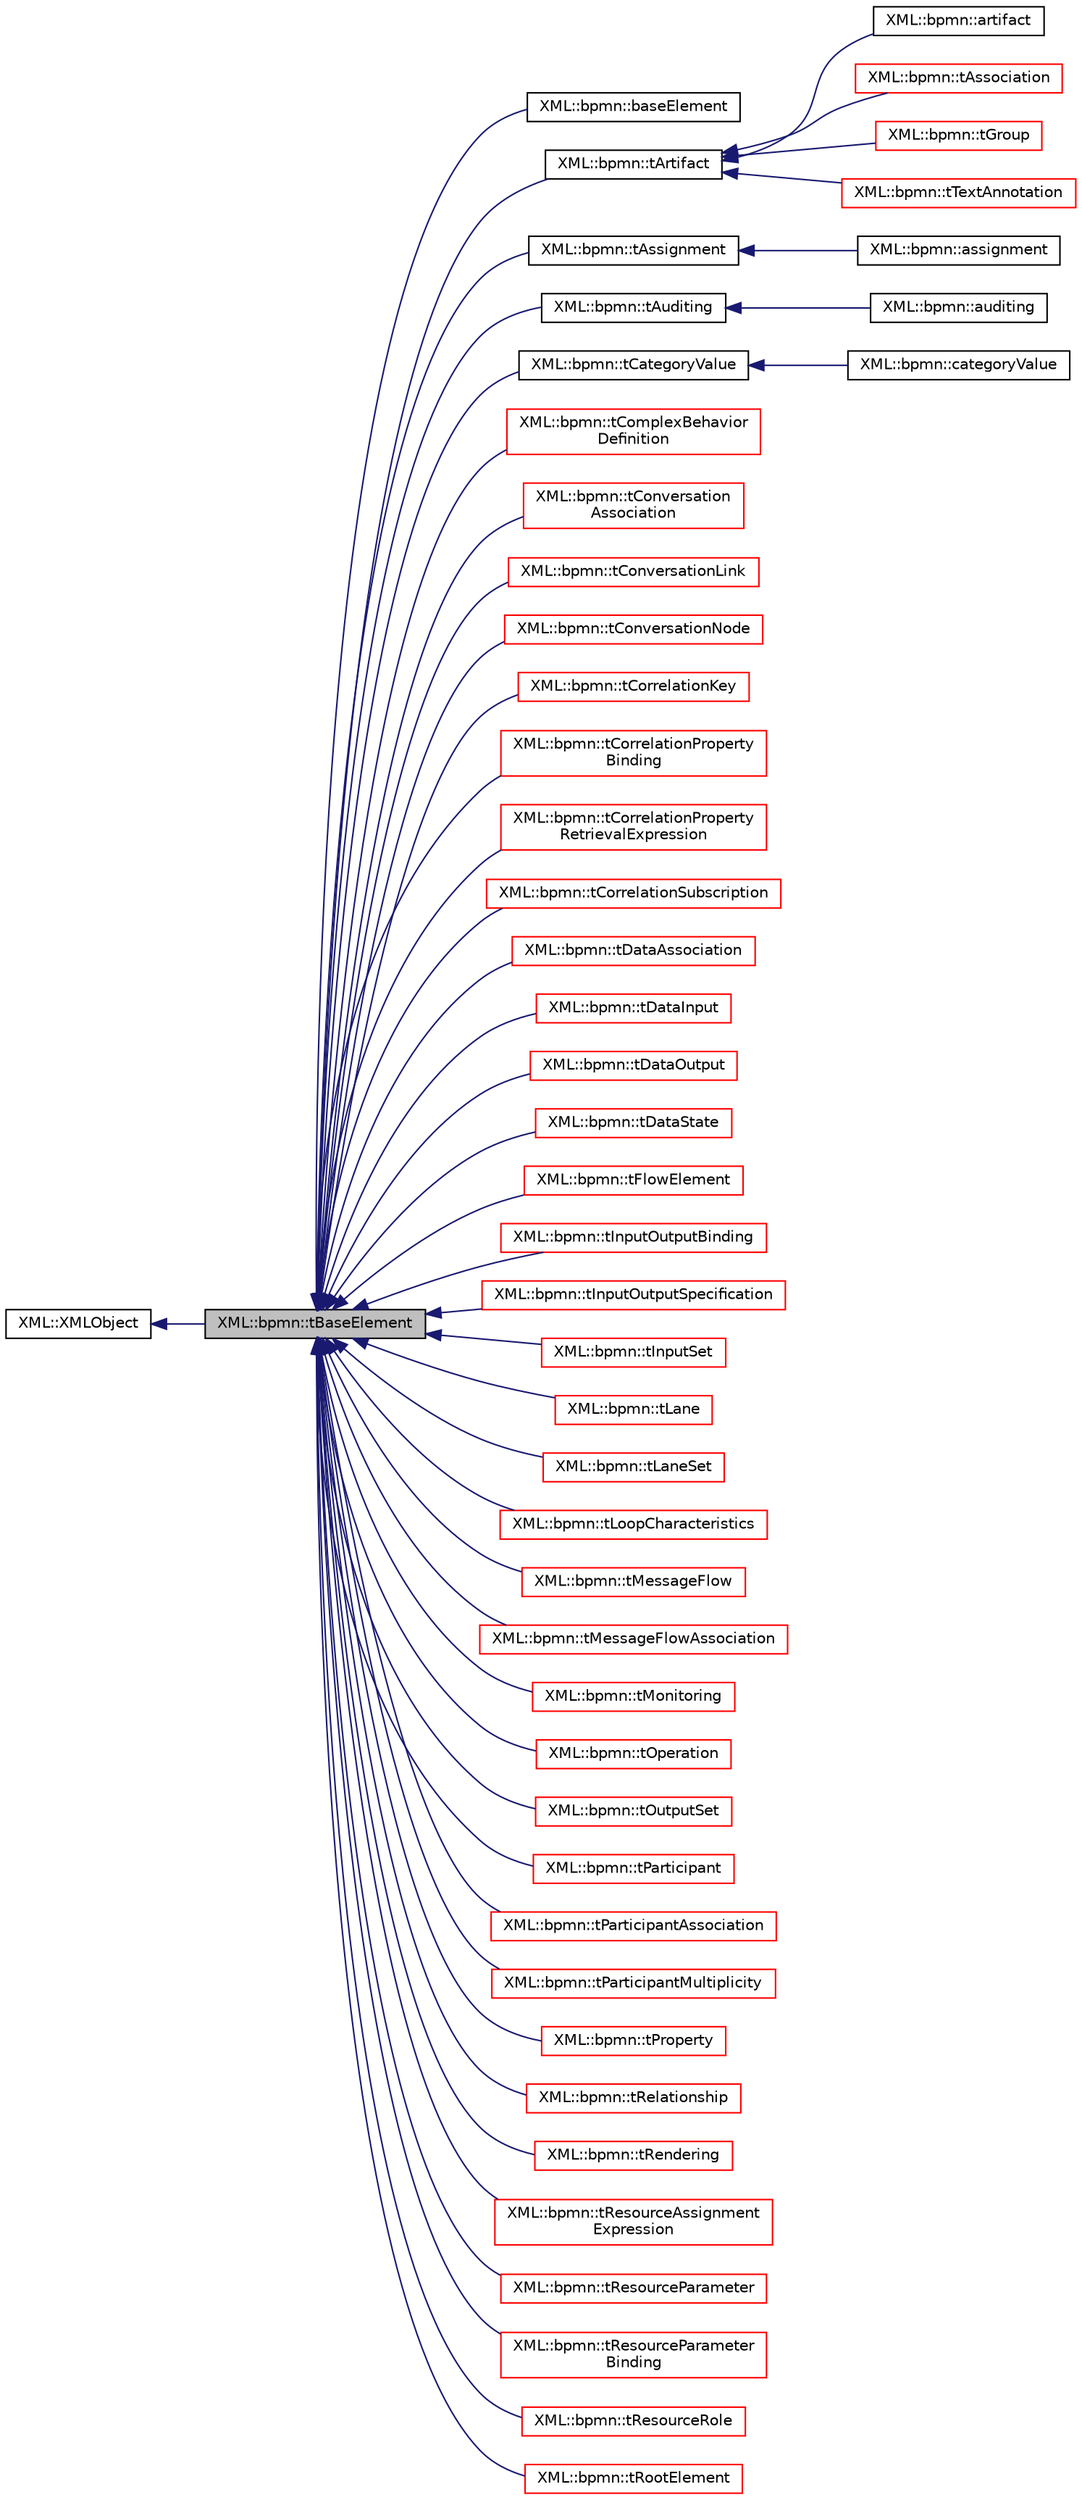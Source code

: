 digraph "XML::bpmn::tBaseElement"
{
 // LATEX_PDF_SIZE
  edge [fontname="Helvetica",fontsize="10",labelfontname="Helvetica",labelfontsize="10"];
  node [fontname="Helvetica",fontsize="10",shape=record];
  rankdir="LR";
  Node1 [label="XML::bpmn::tBaseElement",height=0.2,width=0.4,color="black", fillcolor="grey75", style="filled", fontcolor="black",tooltip=" "];
  Node2 -> Node1 [dir="back",color="midnightblue",fontsize="10",style="solid",fontname="Helvetica"];
  Node2 [label="XML::XMLObject",height=0.2,width=0.4,color="black", fillcolor="white", style="filled",URL="$classXML_1_1XMLObject.html",tooltip=" "];
  Node1 -> Node3 [dir="back",color="midnightblue",fontsize="10",style="solid",fontname="Helvetica"];
  Node3 [label="XML::bpmn::baseElement",height=0.2,width=0.4,color="black", fillcolor="white", style="filled",URL="$classXML_1_1bpmn_1_1baseElement.html",tooltip=" "];
  Node1 -> Node4 [dir="back",color="midnightblue",fontsize="10",style="solid",fontname="Helvetica"];
  Node4 [label="XML::bpmn::tArtifact",height=0.2,width=0.4,color="black", fillcolor="white", style="filled",URL="$classXML_1_1bpmn_1_1tArtifact.html",tooltip=" "];
  Node4 -> Node5 [dir="back",color="midnightblue",fontsize="10",style="solid",fontname="Helvetica"];
  Node5 [label="XML::bpmn::artifact",height=0.2,width=0.4,color="black", fillcolor="white", style="filled",URL="$classXML_1_1bpmn_1_1artifact.html",tooltip=" "];
  Node4 -> Node6 [dir="back",color="midnightblue",fontsize="10",style="solid",fontname="Helvetica"];
  Node6 [label="XML::bpmn::tAssociation",height=0.2,width=0.4,color="red", fillcolor="white", style="filled",URL="$classXML_1_1bpmn_1_1tAssociation.html",tooltip=" "];
  Node4 -> Node8 [dir="back",color="midnightblue",fontsize="10",style="solid",fontname="Helvetica"];
  Node8 [label="XML::bpmn::tGroup",height=0.2,width=0.4,color="red", fillcolor="white", style="filled",URL="$classXML_1_1bpmn_1_1tGroup.html",tooltip=" "];
  Node4 -> Node10 [dir="back",color="midnightblue",fontsize="10",style="solid",fontname="Helvetica"];
  Node10 [label="XML::bpmn::tTextAnnotation",height=0.2,width=0.4,color="red", fillcolor="white", style="filled",URL="$classXML_1_1bpmn_1_1tTextAnnotation.html",tooltip=" "];
  Node1 -> Node12 [dir="back",color="midnightblue",fontsize="10",style="solid",fontname="Helvetica"];
  Node12 [label="XML::bpmn::tAssignment",height=0.2,width=0.4,color="black", fillcolor="white", style="filled",URL="$classXML_1_1bpmn_1_1tAssignment.html",tooltip=" "];
  Node12 -> Node13 [dir="back",color="midnightblue",fontsize="10",style="solid",fontname="Helvetica"];
  Node13 [label="XML::bpmn::assignment",height=0.2,width=0.4,color="black", fillcolor="white", style="filled",URL="$classXML_1_1bpmn_1_1assignment.html",tooltip=" "];
  Node1 -> Node14 [dir="back",color="midnightblue",fontsize="10",style="solid",fontname="Helvetica"];
  Node14 [label="XML::bpmn::tAuditing",height=0.2,width=0.4,color="black", fillcolor="white", style="filled",URL="$classXML_1_1bpmn_1_1tAuditing.html",tooltip=" "];
  Node14 -> Node15 [dir="back",color="midnightblue",fontsize="10",style="solid",fontname="Helvetica"];
  Node15 [label="XML::bpmn::auditing",height=0.2,width=0.4,color="black", fillcolor="white", style="filled",URL="$classXML_1_1bpmn_1_1auditing.html",tooltip=" "];
  Node1 -> Node16 [dir="back",color="midnightblue",fontsize="10",style="solid",fontname="Helvetica"];
  Node16 [label="XML::bpmn::tCategoryValue",height=0.2,width=0.4,color="black", fillcolor="white", style="filled",URL="$classXML_1_1bpmn_1_1tCategoryValue.html",tooltip=" "];
  Node16 -> Node17 [dir="back",color="midnightblue",fontsize="10",style="solid",fontname="Helvetica"];
  Node17 [label="XML::bpmn::categoryValue",height=0.2,width=0.4,color="black", fillcolor="white", style="filled",URL="$classXML_1_1bpmn_1_1categoryValue.html",tooltip=" "];
  Node1 -> Node18 [dir="back",color="midnightblue",fontsize="10",style="solid",fontname="Helvetica"];
  Node18 [label="XML::bpmn::tComplexBehavior\lDefinition",height=0.2,width=0.4,color="red", fillcolor="white", style="filled",URL="$classXML_1_1bpmn_1_1tComplexBehaviorDefinition.html",tooltip=" "];
  Node1 -> Node20 [dir="back",color="midnightblue",fontsize="10",style="solid",fontname="Helvetica"];
  Node20 [label="XML::bpmn::tConversation\lAssociation",height=0.2,width=0.4,color="red", fillcolor="white", style="filled",URL="$classXML_1_1bpmn_1_1tConversationAssociation.html",tooltip=" "];
  Node1 -> Node22 [dir="back",color="midnightblue",fontsize="10",style="solid",fontname="Helvetica"];
  Node22 [label="XML::bpmn::tConversationLink",height=0.2,width=0.4,color="red", fillcolor="white", style="filled",URL="$classXML_1_1bpmn_1_1tConversationLink.html",tooltip=" "];
  Node1 -> Node24 [dir="back",color="midnightblue",fontsize="10",style="solid",fontname="Helvetica"];
  Node24 [label="XML::bpmn::tConversationNode",height=0.2,width=0.4,color="red", fillcolor="white", style="filled",URL="$classXML_1_1bpmn_1_1tConversationNode.html",tooltip=" "];
  Node1 -> Node32 [dir="back",color="midnightblue",fontsize="10",style="solid",fontname="Helvetica"];
  Node32 [label="XML::bpmn::tCorrelationKey",height=0.2,width=0.4,color="red", fillcolor="white", style="filled",URL="$classXML_1_1bpmn_1_1tCorrelationKey.html",tooltip=" "];
  Node1 -> Node34 [dir="back",color="midnightblue",fontsize="10",style="solid",fontname="Helvetica"];
  Node34 [label="XML::bpmn::tCorrelationProperty\lBinding",height=0.2,width=0.4,color="red", fillcolor="white", style="filled",URL="$classXML_1_1bpmn_1_1tCorrelationPropertyBinding.html",tooltip=" "];
  Node1 -> Node36 [dir="back",color="midnightblue",fontsize="10",style="solid",fontname="Helvetica"];
  Node36 [label="XML::bpmn::tCorrelationProperty\lRetrievalExpression",height=0.2,width=0.4,color="red", fillcolor="white", style="filled",URL="$classXML_1_1bpmn_1_1tCorrelationPropertyRetrievalExpression.html",tooltip=" "];
  Node1 -> Node38 [dir="back",color="midnightblue",fontsize="10",style="solid",fontname="Helvetica"];
  Node38 [label="XML::bpmn::tCorrelationSubscription",height=0.2,width=0.4,color="red", fillcolor="white", style="filled",URL="$classXML_1_1bpmn_1_1tCorrelationSubscription.html",tooltip=" "];
  Node1 -> Node40 [dir="back",color="midnightblue",fontsize="10",style="solid",fontname="Helvetica"];
  Node40 [label="XML::bpmn::tDataAssociation",height=0.2,width=0.4,color="red", fillcolor="white", style="filled",URL="$classXML_1_1bpmn_1_1tDataAssociation.html",tooltip=" "];
  Node1 -> Node46 [dir="back",color="midnightblue",fontsize="10",style="solid",fontname="Helvetica"];
  Node46 [label="XML::bpmn::tDataInput",height=0.2,width=0.4,color="red", fillcolor="white", style="filled",URL="$classXML_1_1bpmn_1_1tDataInput.html",tooltip=" "];
  Node1 -> Node48 [dir="back",color="midnightblue",fontsize="10",style="solid",fontname="Helvetica"];
  Node48 [label="XML::bpmn::tDataOutput",height=0.2,width=0.4,color="red", fillcolor="white", style="filled",URL="$classXML_1_1bpmn_1_1tDataOutput.html",tooltip=" "];
  Node1 -> Node50 [dir="back",color="midnightblue",fontsize="10",style="solid",fontname="Helvetica"];
  Node50 [label="XML::bpmn::tDataState",height=0.2,width=0.4,color="red", fillcolor="white", style="filled",URL="$classXML_1_1bpmn_1_1tDataState.html",tooltip=" "];
  Node1 -> Node52 [dir="back",color="midnightblue",fontsize="10",style="solid",fontname="Helvetica"];
  Node52 [label="XML::bpmn::tFlowElement",height=0.2,width=0.4,color="red", fillcolor="white", style="filled",URL="$classXML_1_1bpmn_1_1tFlowElement.html",tooltip=" "];
  Node1 -> Node128 [dir="back",color="midnightblue",fontsize="10",style="solid",fontname="Helvetica"];
  Node128 [label="XML::bpmn::tInputOutputBinding",height=0.2,width=0.4,color="red", fillcolor="white", style="filled",URL="$classXML_1_1bpmn_1_1tInputOutputBinding.html",tooltip=" "];
  Node1 -> Node130 [dir="back",color="midnightblue",fontsize="10",style="solid",fontname="Helvetica"];
  Node130 [label="XML::bpmn::tInputOutputSpecification",height=0.2,width=0.4,color="red", fillcolor="white", style="filled",URL="$classXML_1_1bpmn_1_1tInputOutputSpecification.html",tooltip=" "];
  Node1 -> Node132 [dir="back",color="midnightblue",fontsize="10",style="solid",fontname="Helvetica"];
  Node132 [label="XML::bpmn::tInputSet",height=0.2,width=0.4,color="red", fillcolor="white", style="filled",URL="$classXML_1_1bpmn_1_1tInputSet.html",tooltip=" "];
  Node1 -> Node134 [dir="back",color="midnightblue",fontsize="10",style="solid",fontname="Helvetica"];
  Node134 [label="XML::bpmn::tLane",height=0.2,width=0.4,color="red", fillcolor="white", style="filled",URL="$classXML_1_1bpmn_1_1tLane.html",tooltip=" "];
  Node1 -> Node136 [dir="back",color="midnightblue",fontsize="10",style="solid",fontname="Helvetica"];
  Node136 [label="XML::bpmn::tLaneSet",height=0.2,width=0.4,color="red", fillcolor="white", style="filled",URL="$classXML_1_1bpmn_1_1tLaneSet.html",tooltip=" "];
  Node1 -> Node138 [dir="back",color="midnightblue",fontsize="10",style="solid",fontname="Helvetica"];
  Node138 [label="XML::bpmn::tLoopCharacteristics",height=0.2,width=0.4,color="red", fillcolor="white", style="filled",URL="$classXML_1_1bpmn_1_1tLoopCharacteristics.html",tooltip=" "];
  Node1 -> Node144 [dir="back",color="midnightblue",fontsize="10",style="solid",fontname="Helvetica"];
  Node144 [label="XML::bpmn::tMessageFlow",height=0.2,width=0.4,color="red", fillcolor="white", style="filled",URL="$classXML_1_1bpmn_1_1tMessageFlow.html",tooltip=" "];
  Node1 -> Node146 [dir="back",color="midnightblue",fontsize="10",style="solid",fontname="Helvetica"];
  Node146 [label="XML::bpmn::tMessageFlowAssociation",height=0.2,width=0.4,color="red", fillcolor="white", style="filled",URL="$classXML_1_1bpmn_1_1tMessageFlowAssociation.html",tooltip=" "];
  Node1 -> Node148 [dir="back",color="midnightblue",fontsize="10",style="solid",fontname="Helvetica"];
  Node148 [label="XML::bpmn::tMonitoring",height=0.2,width=0.4,color="red", fillcolor="white", style="filled",URL="$classXML_1_1bpmn_1_1tMonitoring.html",tooltip=" "];
  Node1 -> Node150 [dir="back",color="midnightblue",fontsize="10",style="solid",fontname="Helvetica"];
  Node150 [label="XML::bpmn::tOperation",height=0.2,width=0.4,color="red", fillcolor="white", style="filled",URL="$classXML_1_1bpmn_1_1tOperation.html",tooltip=" "];
  Node1 -> Node152 [dir="back",color="midnightblue",fontsize="10",style="solid",fontname="Helvetica"];
  Node152 [label="XML::bpmn::tOutputSet",height=0.2,width=0.4,color="red", fillcolor="white", style="filled",URL="$classXML_1_1bpmn_1_1tOutputSet.html",tooltip=" "];
  Node1 -> Node154 [dir="back",color="midnightblue",fontsize="10",style="solid",fontname="Helvetica"];
  Node154 [label="XML::bpmn::tParticipant",height=0.2,width=0.4,color="red", fillcolor="white", style="filled",URL="$classXML_1_1bpmn_1_1tParticipant.html",tooltip=" "];
  Node1 -> Node156 [dir="back",color="midnightblue",fontsize="10",style="solid",fontname="Helvetica"];
  Node156 [label="XML::bpmn::tParticipantAssociation",height=0.2,width=0.4,color="red", fillcolor="white", style="filled",URL="$classXML_1_1bpmn_1_1tParticipantAssociation.html",tooltip=" "];
  Node1 -> Node158 [dir="back",color="midnightblue",fontsize="10",style="solid",fontname="Helvetica"];
  Node158 [label="XML::bpmn::tParticipantMultiplicity",height=0.2,width=0.4,color="red", fillcolor="white", style="filled",URL="$classXML_1_1bpmn_1_1tParticipantMultiplicity.html",tooltip=" "];
  Node1 -> Node160 [dir="back",color="midnightblue",fontsize="10",style="solid",fontname="Helvetica"];
  Node160 [label="XML::bpmn::tProperty",height=0.2,width=0.4,color="red", fillcolor="white", style="filled",URL="$classXML_1_1bpmn_1_1tProperty.html",tooltip=" "];
  Node1 -> Node162 [dir="back",color="midnightblue",fontsize="10",style="solid",fontname="Helvetica"];
  Node162 [label="XML::bpmn::tRelationship",height=0.2,width=0.4,color="red", fillcolor="white", style="filled",URL="$classXML_1_1bpmn_1_1tRelationship.html",tooltip=" "];
  Node1 -> Node164 [dir="back",color="midnightblue",fontsize="10",style="solid",fontname="Helvetica"];
  Node164 [label="XML::bpmn::tRendering",height=0.2,width=0.4,color="red", fillcolor="white", style="filled",URL="$classXML_1_1bpmn_1_1tRendering.html",tooltip=" "];
  Node1 -> Node166 [dir="back",color="midnightblue",fontsize="10",style="solid",fontname="Helvetica"];
  Node166 [label="XML::bpmn::tResourceAssignment\lExpression",height=0.2,width=0.4,color="red", fillcolor="white", style="filled",URL="$classXML_1_1bpmn_1_1tResourceAssignmentExpression.html",tooltip=" "];
  Node1 -> Node168 [dir="back",color="midnightblue",fontsize="10",style="solid",fontname="Helvetica"];
  Node168 [label="XML::bpmn::tResourceParameter",height=0.2,width=0.4,color="red", fillcolor="white", style="filled",URL="$classXML_1_1bpmn_1_1tResourceParameter.html",tooltip=" "];
  Node1 -> Node170 [dir="back",color="midnightblue",fontsize="10",style="solid",fontname="Helvetica"];
  Node170 [label="XML::bpmn::tResourceParameter\lBinding",height=0.2,width=0.4,color="red", fillcolor="white", style="filled",URL="$classXML_1_1bpmn_1_1tResourceParameterBinding.html",tooltip=" "];
  Node1 -> Node172 [dir="back",color="midnightblue",fontsize="10",style="solid",fontname="Helvetica"];
  Node172 [label="XML::bpmn::tResourceRole",height=0.2,width=0.4,color="red", fillcolor="white", style="filled",URL="$classXML_1_1bpmn_1_1tResourceRole.html",tooltip=" "];
  Node1 -> Node180 [dir="back",color="midnightblue",fontsize="10",style="solid",fontname="Helvetica"];
  Node180 [label="XML::bpmn::tRootElement",height=0.2,width=0.4,color="red", fillcolor="white", style="filled",URL="$classXML_1_1bpmn_1_1tRootElement.html",tooltip=" "];
}
